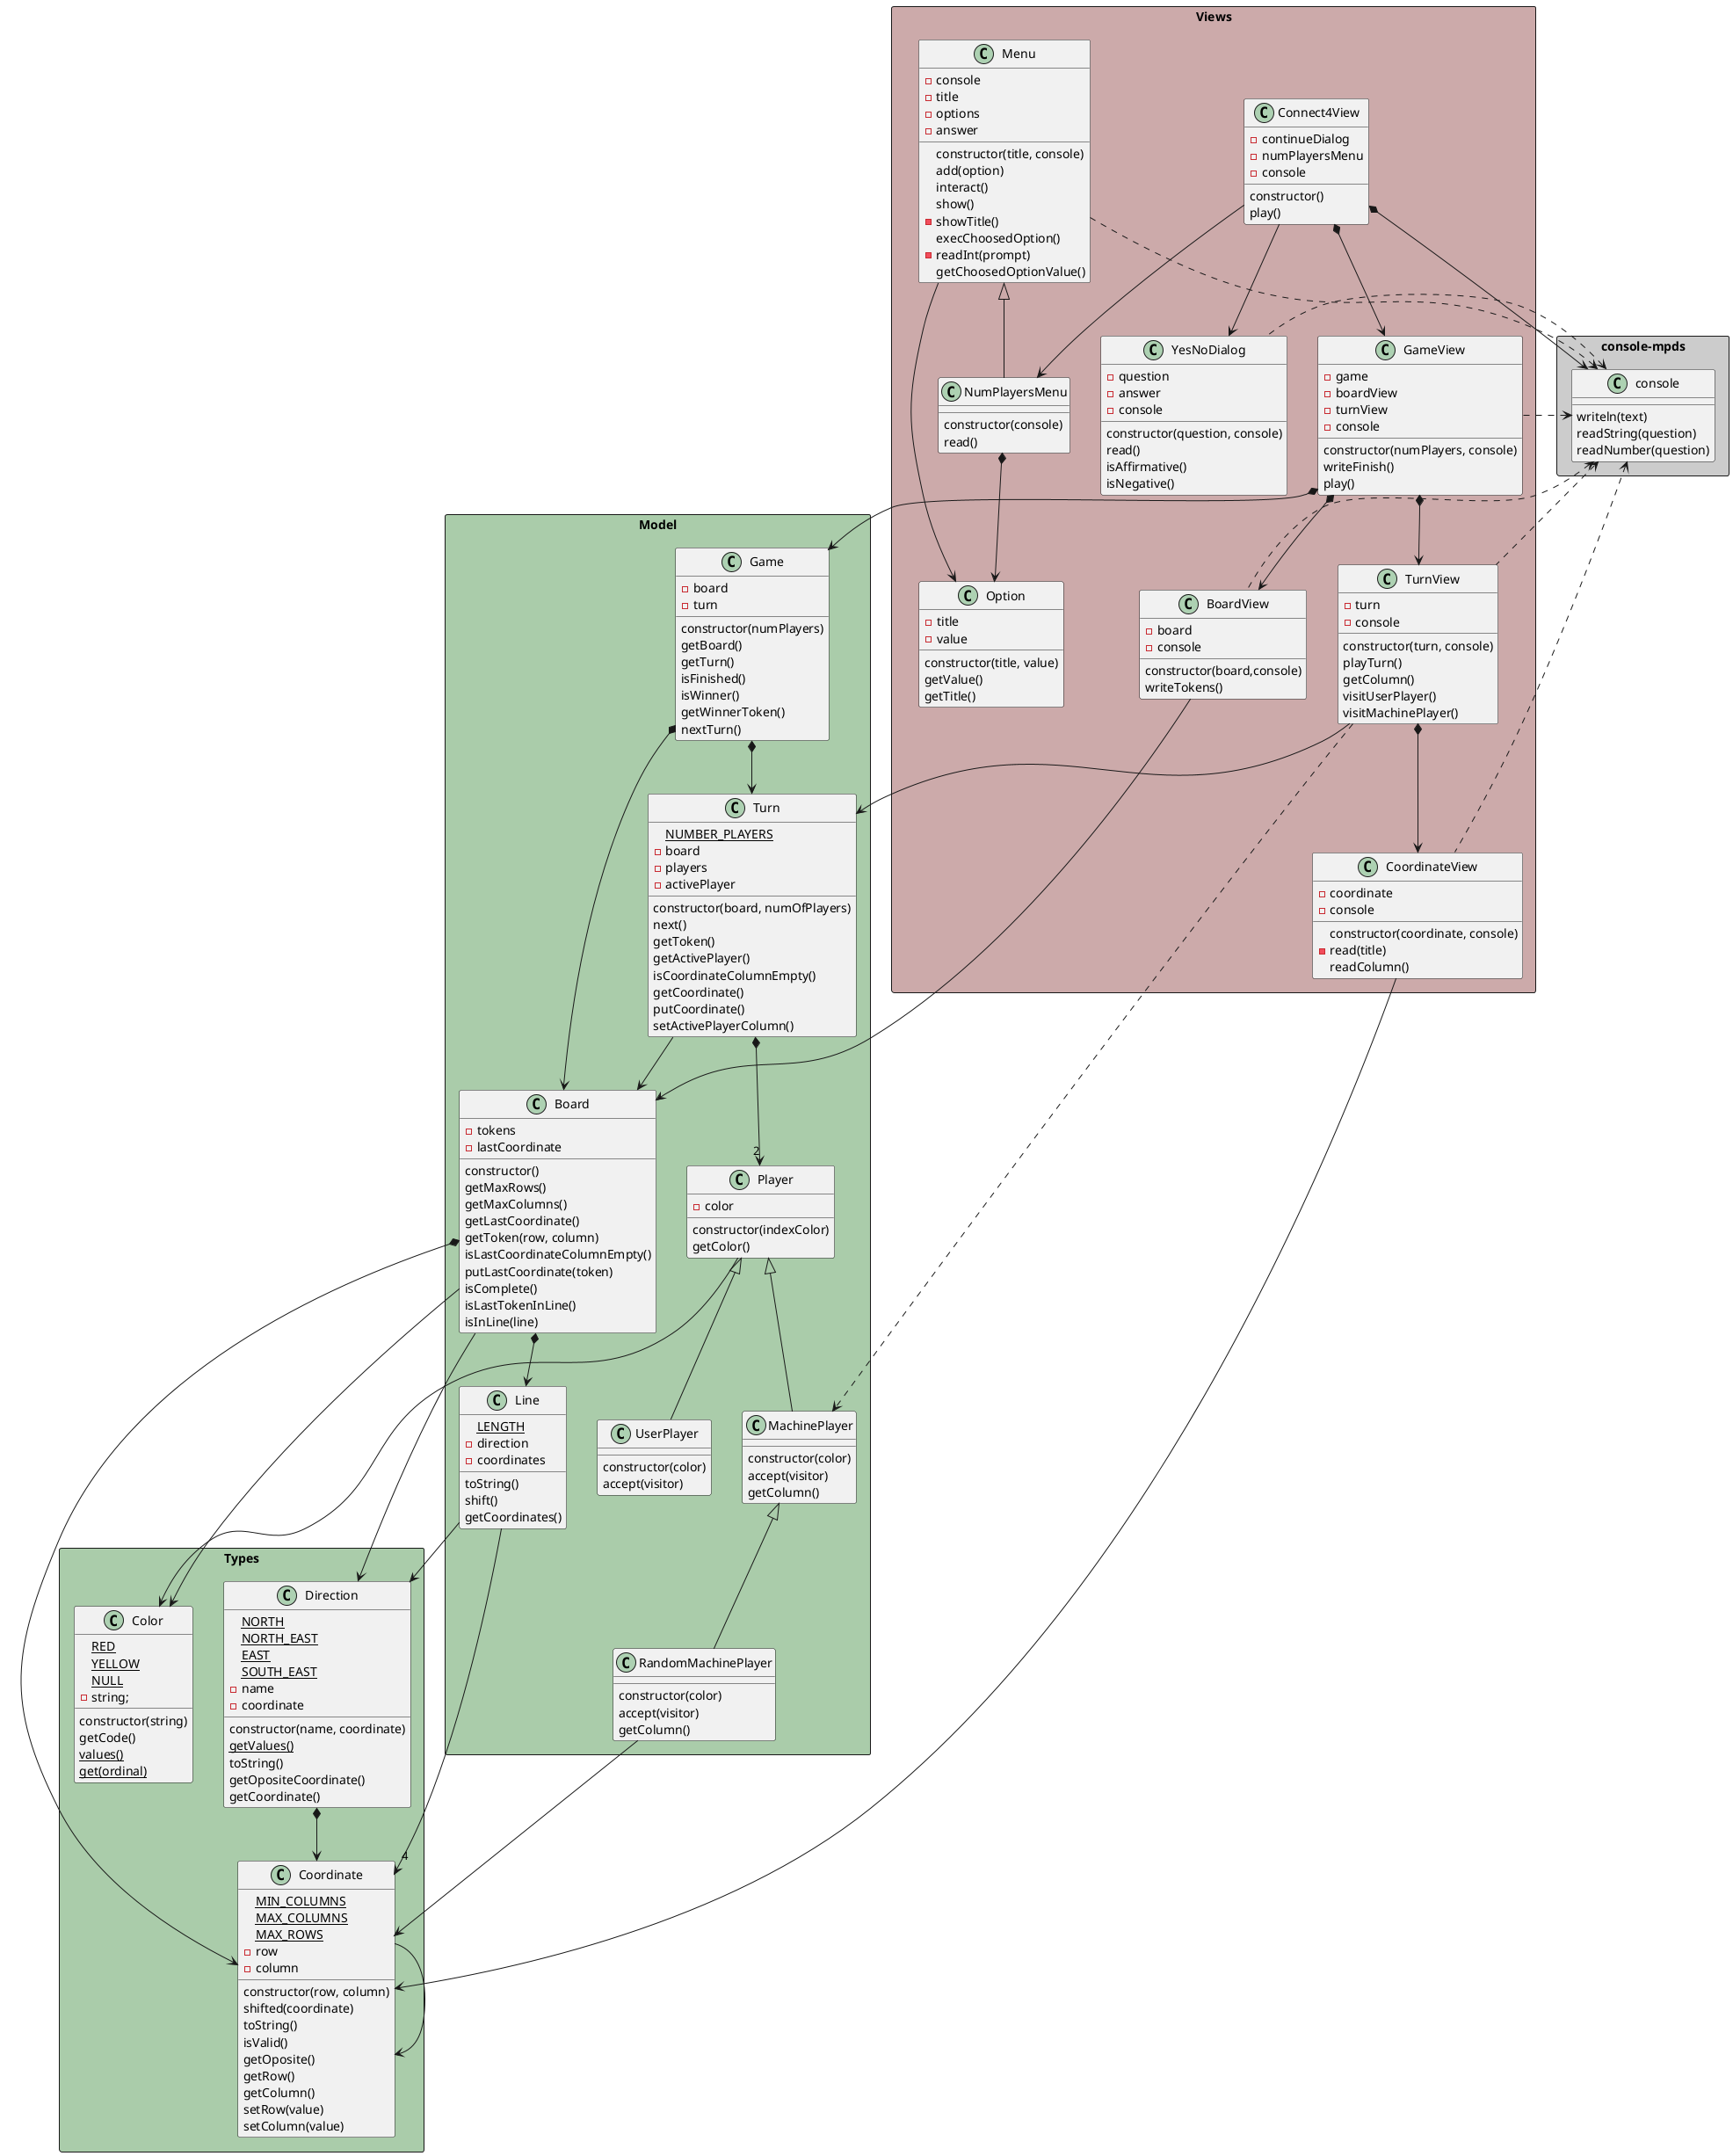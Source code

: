 @startuml connect4_constructorFunction_classdiagram

package "console-mpds" <<Rectangle>> #ccc {
    class console {
        writeln(text)
        readString(question)
        readNumber(question)
    }
}

package "Types" <<Rectangle>> #aca {
    class Coordinate {
        {static} MIN_COLUMNS
        {static} MAX_COLUMNS
        {static} MAX_ROWS
        -row
        -column
        constructor(row, column)
        shifted(coordinate)
        toString()
        isValid()
        getOposite()
        getRow()
        getColumn()
        setRow(value)
        setColumn(value)
    }

    class Direction {
        {static} NORTH
        {static} NORTH_EAST
        {static} EAST
        {static} SOUTH_EAST
        -name
        -coordinate
        constructor(name, coordinate)
        {static} getValues()
        toString()
        getOpositeCoordinate()
        getCoordinate()
    }

    class Color {
        {static} RED
        {static} YELLOW
        {static} NULL
        -string;
        constructor(string) 
        getCode()
        {static} values()
        {static} get(ordinal)
    }    
}    

package "Model" <<Rectangle>> #aca {

    class Board {
        -tokens
        -lastCoordinate
        constructor()
        getMaxRows()
        getMaxColumns()
        getLastCoordinate()
        getToken(row, column)
        isLastCoordinateColumnEmpty()
        putLastCoordinate(token)
        isComplete()
        isLastTokenInLine()
        isInLine(line)
    }

    class Game {
        -board
        -turn
        constructor(numPlayers)
        getBoard()
        getTurn()
        isFinished()
        isWinner()
        getWinnerToken()
        nextTurn()
    }

    class Line {
        {static} LENGTH
        -direction
        -coordinates
        toString()
        shift()
        getCoordinates()
    }

    class Player{
        -color
        constructor(indexColor)
        getColor()
    }

    class UserPlayer extends Player{
        constructor(color)
        accept(visitor) 
    }

    class MachinePlayer extends Player{
        constructor(color)
        accept(visitor)    
        getColumn()
    }    

    class RandomMachinePlayer extends MachinePlayer{
        constructor(color)
        accept(visitor)    
        getColumn()
    }  

    class Turn{
        {static} NUMBER_PLAYERS
        -board
        -players
        -activePlayer
        constructor(board, numOfPlayers)
        next()
        getToken()
        getActivePlayer()
        isCoordinateColumnEmpty()
        getCoordinate()
        putCoordinate()
        setActivePlayerColumn()
    }
}

package "Views" <<Rectangle>> #caa {
    class BoardView{
        -board
        -console
        constructor(board,console)
        writeTokens()
    }

    class Connect4View {
        -continueDialog
        -numPlayersMenu
        -console
        constructor()
        play()
    }

    class CoordinateView {
        -coordinate
        -console
        constructor(coordinate, console)
        -read(title)
        readColumn()
    }

    class GameView {
        -game
        -boardView
        -turnView
        -console
        constructor(numPlayers, console)
        writeFinish()
        play()
    }

    class TurnView {
        -turn
        -console
        constructor(turn, console) 
        playTurn()
        getColumn()
        visitUserPlayer()
        visitMachinePlayer()
    }

    class YesNoDialog {
        -question
        -answer
        -console
        constructor(question, console)
        read()
        isAffirmative()
        isNegative()
    }

    class Option {
        -title
        -value
        constructor(title, value) 
        getValue()
        getTitle()
    }

    class Menu {
        -console
        -title
        -options
        -answer
        constructor(title, console)
        add(option)
        interact()
        show()
        -showTitle()
        execChoosedOption()
        -readInt(prompt)
        getChoosedOptionValue()
    }

    class NumPlayersMenu extends Menu {
        constructor(console)
        read()
    }

}



Coordinate -> Coordinate

Direction *-down-> Coordinate

Line -down-> "4" Coordinate
Line -down-> Direction

Board *-down-> Coordinate
Board -down-> Direction
Board *-down-> Line
Board -down-> Color

Player -down-> Color

RandomMachinePlayer --> Coordinate

Turn *-down-> "2" Player
Turn -down-> Board

Game *-down-> Board
Game *-down-> Turn

CoordinateView -> Coordinate

BoardView -down-> Board

TurnView -down-> Turn
TurnView *-down-> CoordinateView
TurnView .-> MachinePlayer

GameView *-down-> Game
GameView *-down-> BoardView
GameView *-down-> TurnView

Connect4View -down-> YesNoDialog
Connect4View -down-> NumPlayersMenu
Connect4View *-down-> GameView

Menu --> Option
NumPlayersMenu *-down-> Option

Connect4View *-down-> console
YesNoDialog .-l-> console
GameView .-l-> console
BoardView .-l-> console
TurnView .-l-> console
CoordinateView .-l-> console
Menu .-l-> console

@enduml